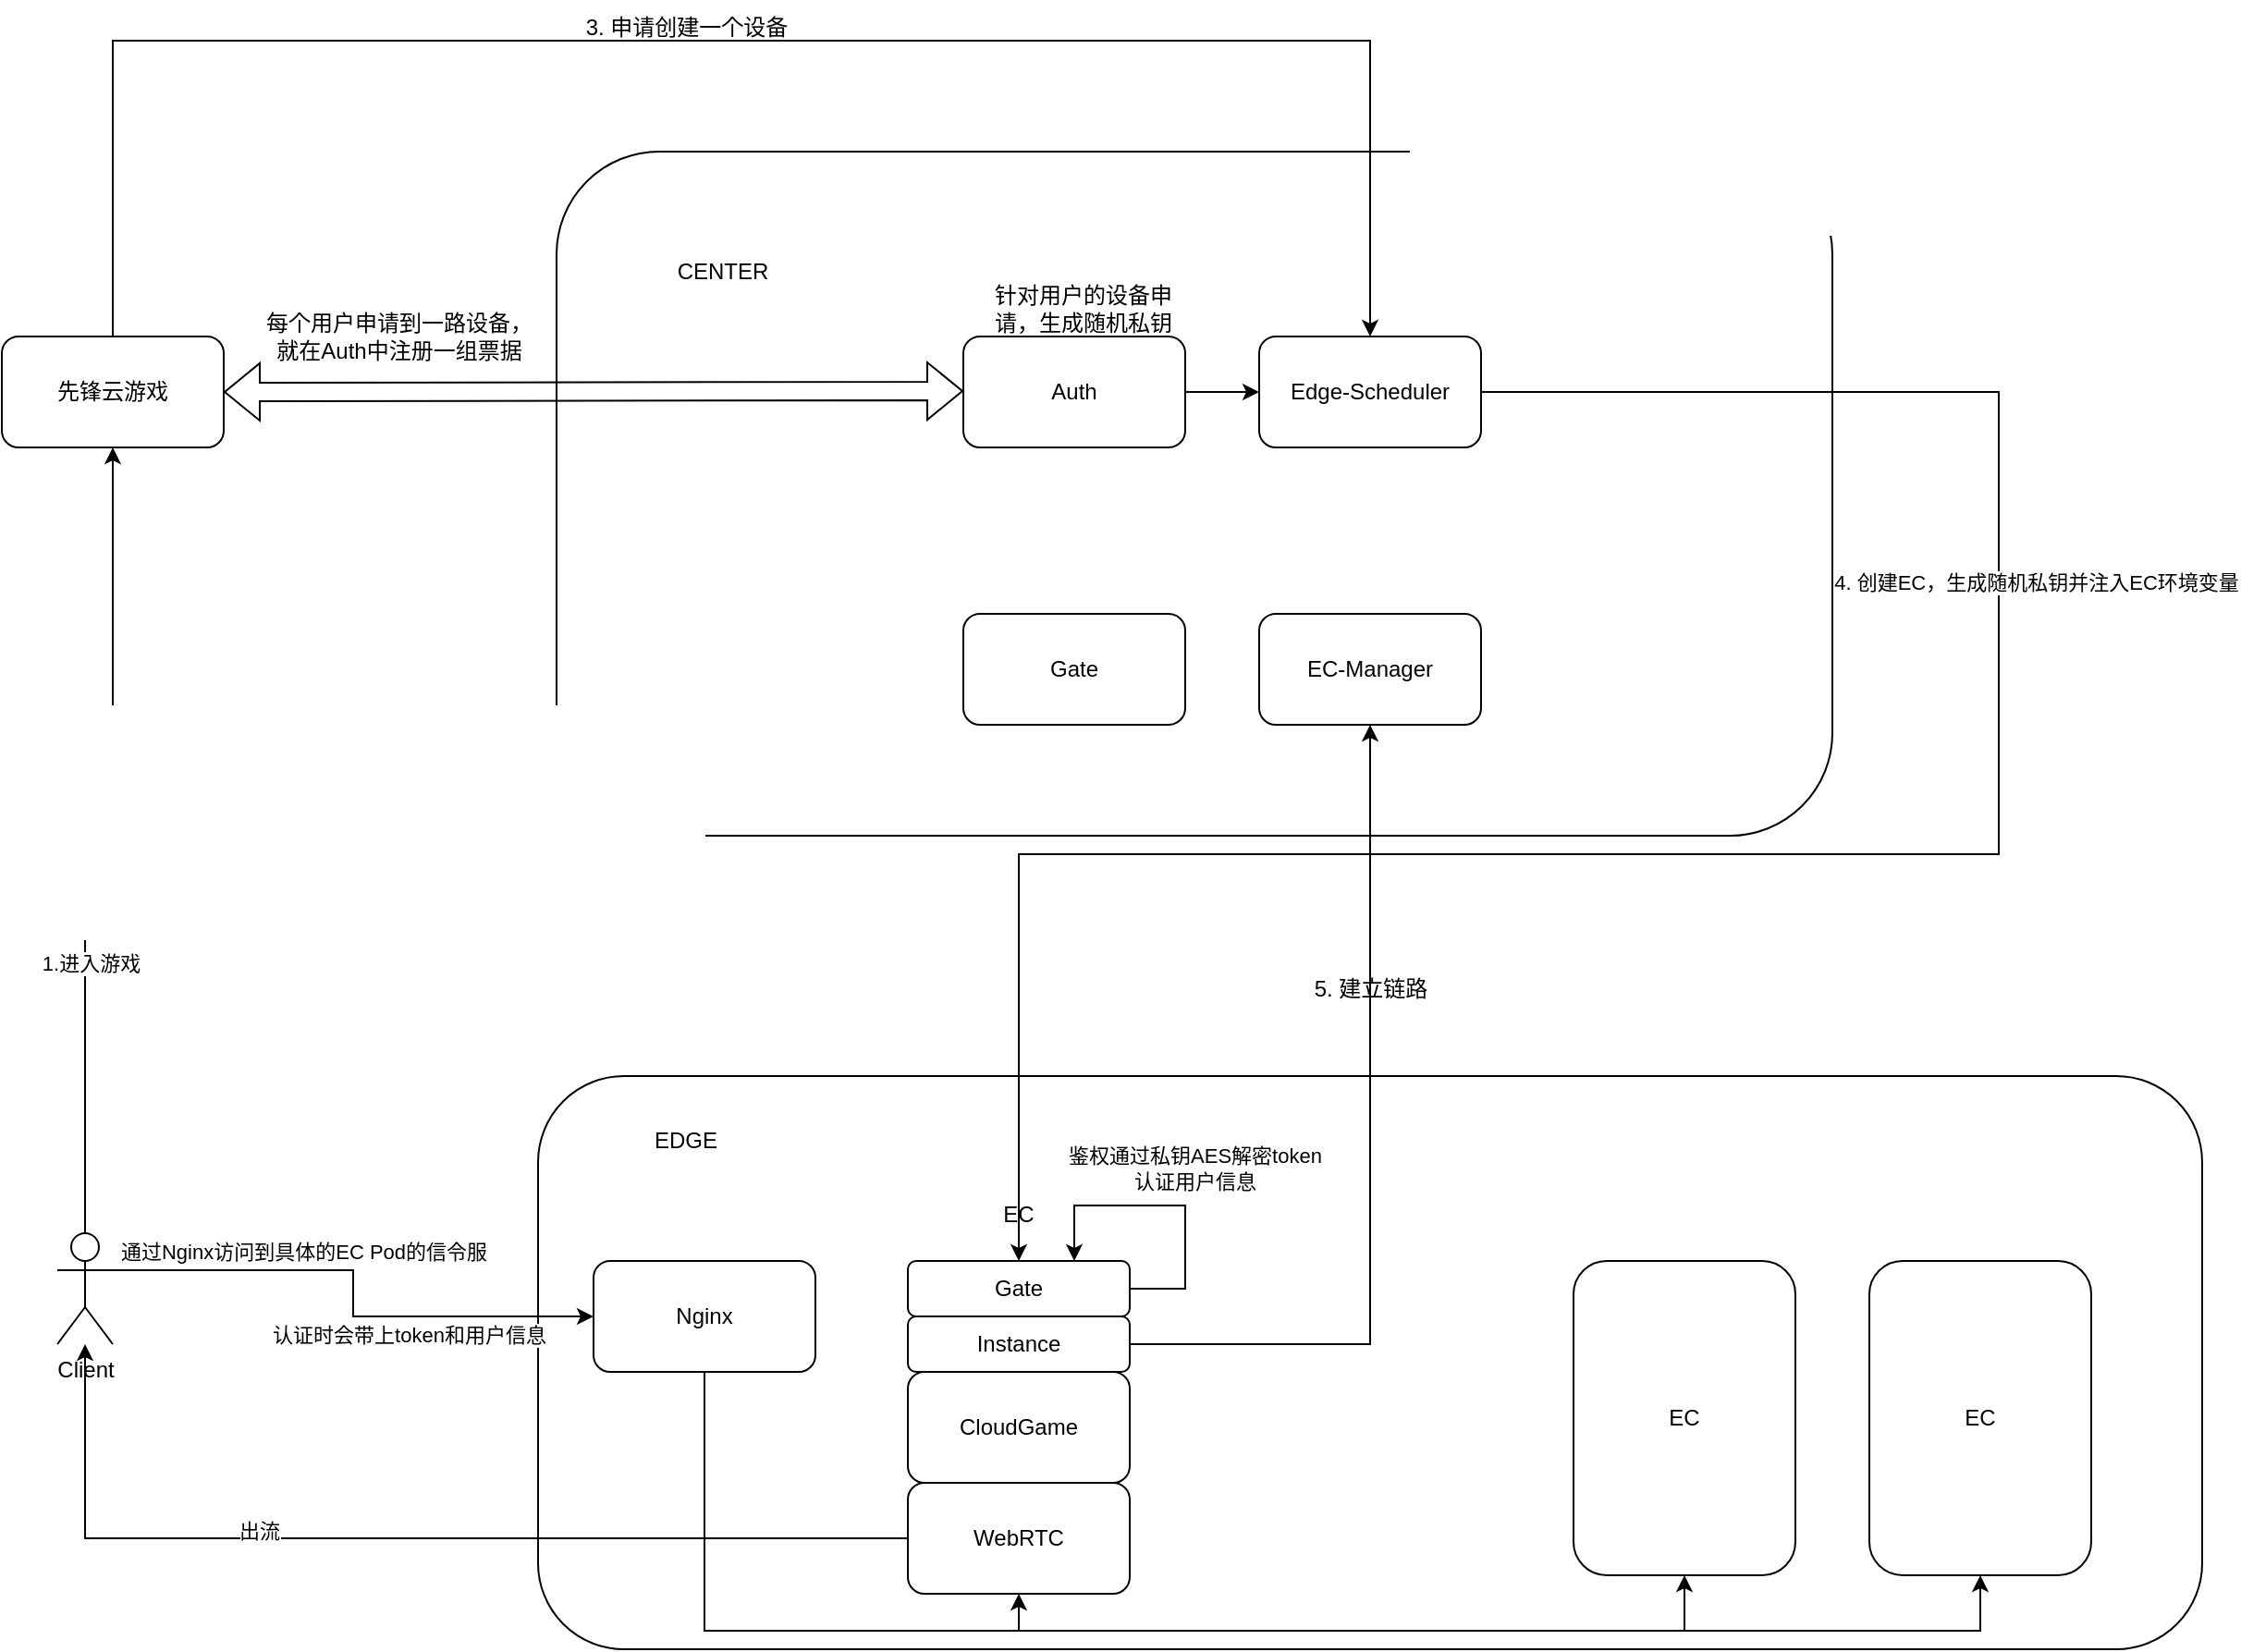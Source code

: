 <mxfile version="21.3.7" type="github">
  <diagram name="第 1 页" id="KFr_V3IDYiVvCqJVnuYE">
    <mxGraphModel dx="1434" dy="761" grid="1" gridSize="10" guides="1" tooltips="1" connect="1" arrows="1" fold="1" page="1" pageScale="1" pageWidth="1654" pageHeight="1169" math="0" shadow="0">
      <root>
        <mxCell id="0" />
        <mxCell id="1" parent="0" />
        <mxCell id="aFgmtJG0G8zS7e_krV5p-28" value="" style="rounded=1;whiteSpace=wrap;html=1;" vertex="1" parent="1">
          <mxGeometry x="300" y="650" width="900" height="310" as="geometry" />
        </mxCell>
        <mxCell id="aFgmtJG0G8zS7e_krV5p-29" value="" style="rounded=1;whiteSpace=wrap;html=1;" vertex="1" parent="1">
          <mxGeometry x="310" y="150" width="690" height="370" as="geometry" />
        </mxCell>
        <mxCell id="aFgmtJG0G8zS7e_krV5p-72" style="edgeStyle=orthogonalEdgeStyle;rounded=0;orthogonalLoop=1;jettySize=auto;html=1;exitX=1;exitY=0.5;exitDx=0;exitDy=0;entryX=0;entryY=0.5;entryDx=0;entryDy=0;" edge="1" parent="1" source="aFgmtJG0G8zS7e_krV5p-30" target="aFgmtJG0G8zS7e_krV5p-33">
          <mxGeometry relative="1" as="geometry" />
        </mxCell>
        <mxCell id="aFgmtJG0G8zS7e_krV5p-30" value="Auth" style="rounded=1;whiteSpace=wrap;html=1;" vertex="1" parent="1">
          <mxGeometry x="530" y="250" width="120" height="60" as="geometry" />
        </mxCell>
        <mxCell id="aFgmtJG0G8zS7e_krV5p-61" style="edgeStyle=orthogonalEdgeStyle;rounded=0;orthogonalLoop=1;jettySize=auto;html=1;exitX=1;exitY=0.5;exitDx=0;exitDy=0;entryX=0.5;entryY=0;entryDx=0;entryDy=0;" edge="1" parent="1" source="aFgmtJG0G8zS7e_krV5p-33" target="aFgmtJG0G8zS7e_krV5p-56">
          <mxGeometry relative="1" as="geometry">
            <Array as="points">
              <mxPoint x="1090" y="280" />
              <mxPoint x="1090" y="530" />
              <mxPoint x="560" y="530" />
            </Array>
          </mxGeometry>
        </mxCell>
        <mxCell id="aFgmtJG0G8zS7e_krV5p-62" value="4. 创建EC，生成随机私钥并注入EC环境变量" style="edgeLabel;html=1;align=center;verticalAlign=middle;resizable=0;points=[];" vertex="1" connectable="0" parent="aFgmtJG0G8zS7e_krV5p-61">
          <mxGeometry x="-0.402" y="-4" relative="1" as="geometry">
            <mxPoint x="24" as="offset" />
          </mxGeometry>
        </mxCell>
        <mxCell id="aFgmtJG0G8zS7e_krV5p-33" value="Edge-Scheduler" style="rounded=1;whiteSpace=wrap;html=1;" vertex="1" parent="1">
          <mxGeometry x="690" y="250" width="120" height="60" as="geometry" />
        </mxCell>
        <mxCell id="aFgmtJG0G8zS7e_krV5p-34" value="EC-Manager" style="rounded=1;whiteSpace=wrap;html=1;" vertex="1" parent="1">
          <mxGeometry x="690" y="400" width="120" height="60" as="geometry" />
        </mxCell>
        <mxCell id="aFgmtJG0G8zS7e_krV5p-37" value="Gate" style="rounded=1;whiteSpace=wrap;html=1;" vertex="1" parent="1">
          <mxGeometry x="530" y="400" width="120" height="60" as="geometry" />
        </mxCell>
        <mxCell id="aFgmtJG0G8zS7e_krV5p-38" value="CENTER" style="text;html=1;strokeColor=none;fillColor=none;align=center;verticalAlign=middle;whiteSpace=wrap;rounded=0;" vertex="1" parent="1">
          <mxGeometry x="370" y="200" width="60" height="30" as="geometry" />
        </mxCell>
        <mxCell id="aFgmtJG0G8zS7e_krV5p-79" style="edgeStyle=orthogonalEdgeStyle;rounded=0;orthogonalLoop=1;jettySize=auto;html=1;exitX=1;exitY=0.5;exitDx=0;exitDy=0;" edge="1" parent="1" source="aFgmtJG0G8zS7e_krV5p-40" target="aFgmtJG0G8zS7e_krV5p-34">
          <mxGeometry relative="1" as="geometry">
            <Array as="points">
              <mxPoint x="750" y="795" />
            </Array>
          </mxGeometry>
        </mxCell>
        <mxCell id="aFgmtJG0G8zS7e_krV5p-40" value="Instance" style="rounded=1;whiteSpace=wrap;html=1;" vertex="1" parent="1">
          <mxGeometry x="500" y="780" width="120" height="30" as="geometry" />
        </mxCell>
        <mxCell id="aFgmtJG0G8zS7e_krV5p-41" value="CloudGame" style="rounded=1;whiteSpace=wrap;html=1;" vertex="1" parent="1">
          <mxGeometry x="500" y="810" width="120" height="60" as="geometry" />
        </mxCell>
        <mxCell id="aFgmtJG0G8zS7e_krV5p-65" style="edgeStyle=orthogonalEdgeStyle;rounded=0;orthogonalLoop=1;jettySize=auto;html=1;exitX=0;exitY=0.5;exitDx=0;exitDy=0;" edge="1" parent="1" source="aFgmtJG0G8zS7e_krV5p-42" target="aFgmtJG0G8zS7e_krV5p-51">
          <mxGeometry relative="1" as="geometry" />
        </mxCell>
        <mxCell id="aFgmtJG0G8zS7e_krV5p-66" value="出流" style="edgeLabel;html=1;align=center;verticalAlign=middle;resizable=0;points=[];" vertex="1" connectable="0" parent="aFgmtJG0G8zS7e_krV5p-65">
          <mxGeometry x="0.278" y="-4" relative="1" as="geometry">
            <mxPoint as="offset" />
          </mxGeometry>
        </mxCell>
        <mxCell id="aFgmtJG0G8zS7e_krV5p-42" value="WebRTC" style="rounded=1;whiteSpace=wrap;html=1;" vertex="1" parent="1">
          <mxGeometry x="500" y="870" width="120" height="60" as="geometry" />
        </mxCell>
        <mxCell id="aFgmtJG0G8zS7e_krV5p-43" value="EC" style="text;html=1;strokeColor=none;fillColor=none;align=center;verticalAlign=middle;whiteSpace=wrap;rounded=0;" vertex="1" parent="1">
          <mxGeometry x="530" y="710" width="60" height="30" as="geometry" />
        </mxCell>
        <mxCell id="aFgmtJG0G8zS7e_krV5p-44" value="EC" style="rounded=1;whiteSpace=wrap;html=1;" vertex="1" parent="1">
          <mxGeometry x="860" y="750" width="120" height="170" as="geometry" />
        </mxCell>
        <mxCell id="aFgmtJG0G8zS7e_krV5p-45" value="EC" style="rounded=1;whiteSpace=wrap;html=1;" vertex="1" parent="1">
          <mxGeometry x="1020" y="750" width="120" height="170" as="geometry" />
        </mxCell>
        <mxCell id="aFgmtJG0G8zS7e_krV5p-46" value="EDGE" style="text;html=1;strokeColor=none;fillColor=none;align=center;verticalAlign=middle;whiteSpace=wrap;rounded=0;" vertex="1" parent="1">
          <mxGeometry x="350" y="670" width="60" height="30" as="geometry" />
        </mxCell>
        <mxCell id="aFgmtJG0G8zS7e_krV5p-63" style="edgeStyle=orthogonalEdgeStyle;rounded=0;orthogonalLoop=1;jettySize=auto;html=1;exitX=1;exitY=0.333;exitDx=0;exitDy=0;exitPerimeter=0;" edge="1" parent="1" source="aFgmtJG0G8zS7e_krV5p-51" target="aFgmtJG0G8zS7e_krV5p-55">
          <mxGeometry relative="1" as="geometry" />
        </mxCell>
        <mxCell id="aFgmtJG0G8zS7e_krV5p-64" value="通过Nginx访问到具体的EC Pod的信令服" style="edgeLabel;html=1;align=center;verticalAlign=middle;resizable=0;points=[];labelBackgroundColor=none;fontColor=#000000;" vertex="1" connectable="0" parent="aFgmtJG0G8zS7e_krV5p-63">
          <mxGeometry x="-0.272" y="-1" relative="1" as="geometry">
            <mxPoint x="-1" y="-11" as="offset" />
          </mxGeometry>
        </mxCell>
        <mxCell id="aFgmtJG0G8zS7e_krV5p-71" value="认证时会带上token和用户信息" style="edgeLabel;html=1;align=center;verticalAlign=middle;resizable=0;points=[];" vertex="1" connectable="0" parent="aFgmtJG0G8zS7e_krV5p-63">
          <mxGeometry x="0.416" relative="1" as="geometry">
            <mxPoint x="-17" y="10" as="offset" />
          </mxGeometry>
        </mxCell>
        <mxCell id="aFgmtJG0G8zS7e_krV5p-75" style="edgeStyle=orthogonalEdgeStyle;rounded=0;orthogonalLoop=1;jettySize=auto;html=1;exitX=0.5;exitY=0;exitDx=0;exitDy=0;exitPerimeter=0;entryX=0.5;entryY=1;entryDx=0;entryDy=0;" edge="1" parent="1" source="aFgmtJG0G8zS7e_krV5p-51" target="aFgmtJG0G8zS7e_krV5p-69">
          <mxGeometry relative="1" as="geometry" />
        </mxCell>
        <mxCell id="aFgmtJG0G8zS7e_krV5p-76" value="1.进入游戏" style="edgeLabel;html=1;align=center;verticalAlign=middle;resizable=0;points=[];" vertex="1" connectable="0" parent="aFgmtJG0G8zS7e_krV5p-75">
          <mxGeometry x="-0.335" y="-3" relative="1" as="geometry">
            <mxPoint as="offset" />
          </mxGeometry>
        </mxCell>
        <mxCell id="aFgmtJG0G8zS7e_krV5p-51" value="Client" style="shape=umlActor;verticalLabelPosition=bottom;verticalAlign=top;html=1;outlineConnect=0;" vertex="1" parent="1">
          <mxGeometry x="40" y="735" width="30" height="60" as="geometry" />
        </mxCell>
        <mxCell id="aFgmtJG0G8zS7e_krV5p-53" value="" style="shape=flexArrow;endArrow=classic;html=1;rounded=0;exitX=1;exitY=0.5;exitDx=0;exitDy=0;startArrow=block;" edge="1" parent="1" source="aFgmtJG0G8zS7e_krV5p-69">
          <mxGeometry width="50" height="50" relative="1" as="geometry">
            <mxPoint x="160" y="279.5" as="sourcePoint" />
            <mxPoint x="530" y="279.5" as="targetPoint" />
          </mxGeometry>
        </mxCell>
        <mxCell id="aFgmtJG0G8zS7e_krV5p-54" value="每个用户申请到一路设备，就在Auth中注册一组票据" style="text;html=1;strokeColor=none;fillColor=none;align=center;verticalAlign=middle;whiteSpace=wrap;rounded=0;" vertex="1" parent="1">
          <mxGeometry x="150" y="230" width="150" height="40" as="geometry" />
        </mxCell>
        <mxCell id="aFgmtJG0G8zS7e_krV5p-58" style="edgeStyle=orthogonalEdgeStyle;rounded=0;orthogonalLoop=1;jettySize=auto;html=1;exitX=0.5;exitY=0;exitDx=0;exitDy=0;entryX=0.5;entryY=1;entryDx=0;entryDy=0;" edge="1" parent="1" source="aFgmtJG0G8zS7e_krV5p-55" target="aFgmtJG0G8zS7e_krV5p-44">
          <mxGeometry relative="1" as="geometry">
            <Array as="points">
              <mxPoint x="390" y="950" />
              <mxPoint x="920" y="950" />
            </Array>
          </mxGeometry>
        </mxCell>
        <mxCell id="aFgmtJG0G8zS7e_krV5p-59" style="edgeStyle=orthogonalEdgeStyle;rounded=0;orthogonalLoop=1;jettySize=auto;html=1;exitX=0.5;exitY=1;exitDx=0;exitDy=0;entryX=0.5;entryY=1;entryDx=0;entryDy=0;" edge="1" parent="1" source="aFgmtJG0G8zS7e_krV5p-55" target="aFgmtJG0G8zS7e_krV5p-45">
          <mxGeometry relative="1" as="geometry">
            <Array as="points">
              <mxPoint x="390" y="950" />
              <mxPoint x="1080" y="950" />
            </Array>
          </mxGeometry>
        </mxCell>
        <mxCell id="aFgmtJG0G8zS7e_krV5p-60" style="edgeStyle=orthogonalEdgeStyle;rounded=0;orthogonalLoop=1;jettySize=auto;html=1;exitX=0.5;exitY=1;exitDx=0;exitDy=0;entryX=0.5;entryY=1;entryDx=0;entryDy=0;" edge="1" parent="1" source="aFgmtJG0G8zS7e_krV5p-55" target="aFgmtJG0G8zS7e_krV5p-42">
          <mxGeometry relative="1" as="geometry">
            <Array as="points">
              <mxPoint x="390" y="950" />
              <mxPoint x="560" y="950" />
            </Array>
          </mxGeometry>
        </mxCell>
        <mxCell id="aFgmtJG0G8zS7e_krV5p-55" value="Nginx" style="rounded=1;whiteSpace=wrap;html=1;" vertex="1" parent="1">
          <mxGeometry x="330" y="750" width="120" height="60" as="geometry" />
        </mxCell>
        <mxCell id="aFgmtJG0G8zS7e_krV5p-56" value="Gate" style="rounded=1;whiteSpace=wrap;html=1;" vertex="1" parent="1">
          <mxGeometry x="500" y="750" width="120" height="30" as="geometry" />
        </mxCell>
        <mxCell id="aFgmtJG0G8zS7e_krV5p-67" style="edgeStyle=orthogonalEdgeStyle;rounded=0;orthogonalLoop=1;jettySize=auto;html=1;exitX=1;exitY=0.5;exitDx=0;exitDy=0;entryX=0.75;entryY=0;entryDx=0;entryDy=0;" edge="1" parent="1" source="aFgmtJG0G8zS7e_krV5p-56" target="aFgmtJG0G8zS7e_krV5p-56">
          <mxGeometry relative="1" as="geometry">
            <Array as="points">
              <mxPoint x="650" y="765" />
              <mxPoint x="650" y="720" />
              <mxPoint x="590" y="720" />
            </Array>
          </mxGeometry>
        </mxCell>
        <mxCell id="aFgmtJG0G8zS7e_krV5p-68" value="鉴权通过私钥AES解密token&lt;br&gt;认证用户信息" style="edgeLabel;html=1;align=center;verticalAlign=middle;resizable=0;points=[];labelBorderColor=none;labelBackgroundColor=none;" vertex="1" connectable="0" parent="aFgmtJG0G8zS7e_krV5p-67">
          <mxGeometry x="-0.333" y="-3" relative="1" as="geometry">
            <mxPoint x="2" y="-40" as="offset" />
          </mxGeometry>
        </mxCell>
        <mxCell id="aFgmtJG0G8zS7e_krV5p-77" style="edgeStyle=orthogonalEdgeStyle;rounded=0;orthogonalLoop=1;jettySize=auto;html=1;exitX=0.5;exitY=0;exitDx=0;exitDy=0;entryX=0.5;entryY=0;entryDx=0;entryDy=0;" edge="1" parent="1" source="aFgmtJG0G8zS7e_krV5p-69" target="aFgmtJG0G8zS7e_krV5p-33">
          <mxGeometry relative="1" as="geometry">
            <Array as="points">
              <mxPoint x="70" y="90" />
              <mxPoint x="750" y="90" />
            </Array>
          </mxGeometry>
        </mxCell>
        <mxCell id="aFgmtJG0G8zS7e_krV5p-69" value="先锋云游戏" style="rounded=1;whiteSpace=wrap;html=1;" vertex="1" parent="1">
          <mxGeometry x="10" y="250" width="120" height="60" as="geometry" />
        </mxCell>
        <mxCell id="aFgmtJG0G8zS7e_krV5p-74" value="针对用户的设备申请，生成随机私钥" style="text;html=1;strokeColor=none;fillColor=none;align=center;verticalAlign=middle;whiteSpace=wrap;rounded=0;" vertex="1" parent="1">
          <mxGeometry x="540" y="220" width="110" height="30" as="geometry" />
        </mxCell>
        <mxCell id="aFgmtJG0G8zS7e_krV5p-78" value="3. 申请创建一个设备" style="text;html=1;align=center;verticalAlign=middle;resizable=0;points=[];autosize=1;strokeColor=none;fillColor=none;" vertex="1" parent="1">
          <mxGeometry x="315" y="68" width="130" height="30" as="geometry" />
        </mxCell>
        <mxCell id="aFgmtJG0G8zS7e_krV5p-80" value="5. 建立链路" style="text;html=1;align=center;verticalAlign=middle;resizable=0;points=[];autosize=1;strokeColor=none;fillColor=none;" vertex="1" parent="1">
          <mxGeometry x="710" y="588" width="80" height="30" as="geometry" />
        </mxCell>
      </root>
    </mxGraphModel>
  </diagram>
</mxfile>
